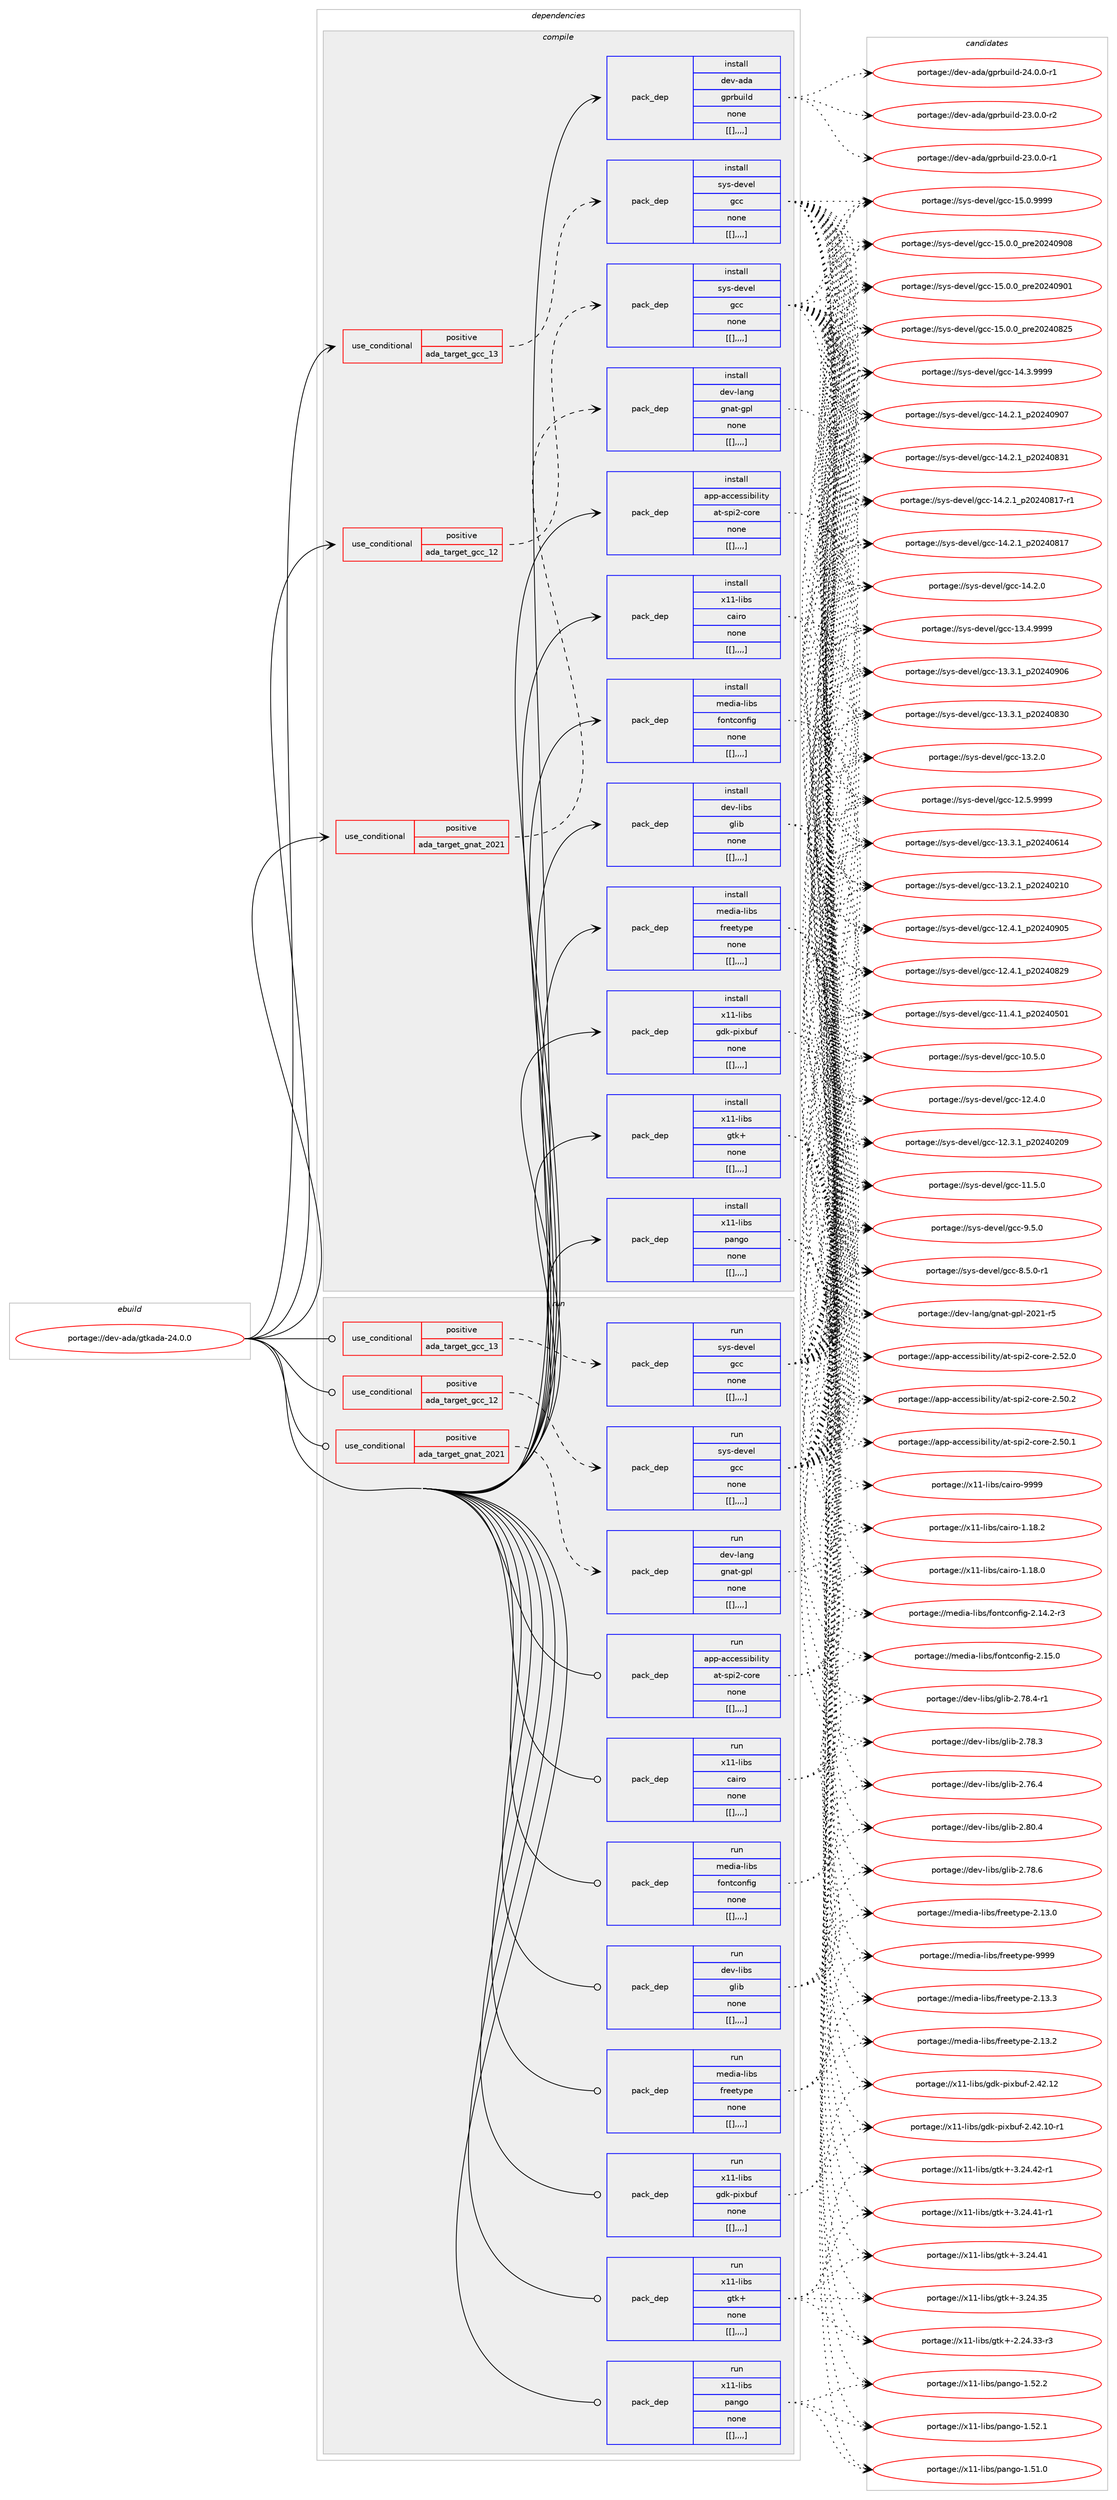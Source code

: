 digraph prolog {

# *************
# Graph options
# *************

newrank=true;
concentrate=true;
compound=true;
graph [rankdir=LR,fontname=Helvetica,fontsize=10,ranksep=1.5];#, ranksep=2.5, nodesep=0.2];
edge  [arrowhead=vee];
node  [fontname=Helvetica,fontsize=10];

# **********
# The ebuild
# **********

subgraph cluster_leftcol {
color=gray;
label=<<i>ebuild</i>>;
id [label="portage://dev-ada/gtkada-24.0.0", color=red, width=4, href="../dev-ada/gtkada-24.0.0.svg"];
}

# ****************
# The dependencies
# ****************

subgraph cluster_midcol {
color=gray;
label=<<i>dependencies</i>>;
subgraph cluster_compile {
fillcolor="#eeeeee";
style=filled;
label=<<i>compile</i>>;
subgraph cond16666 {
dependency63858 [label=<<TABLE BORDER="0" CELLBORDER="1" CELLSPACING="0" CELLPADDING="4"><TR><TD ROWSPAN="3" CELLPADDING="10">use_conditional</TD></TR><TR><TD>positive</TD></TR><TR><TD>ada_target_gcc_12</TD></TR></TABLE>>, shape=none, color=red];
subgraph pack46271 {
dependency63859 [label=<<TABLE BORDER="0" CELLBORDER="1" CELLSPACING="0" CELLPADDING="4" WIDTH="220"><TR><TD ROWSPAN="6" CELLPADDING="30">pack_dep</TD></TR><TR><TD WIDTH="110">install</TD></TR><TR><TD>sys-devel</TD></TR><TR><TD>gcc</TD></TR><TR><TD>none</TD></TR><TR><TD>[[],,,,]</TD></TR></TABLE>>, shape=none, color=blue];
}
dependency63858:e -> dependency63859:w [weight=20,style="dashed",arrowhead="vee"];
}
id:e -> dependency63858:w [weight=20,style="solid",arrowhead="vee"];
subgraph cond16667 {
dependency63860 [label=<<TABLE BORDER="0" CELLBORDER="1" CELLSPACING="0" CELLPADDING="4"><TR><TD ROWSPAN="3" CELLPADDING="10">use_conditional</TD></TR><TR><TD>positive</TD></TR><TR><TD>ada_target_gcc_13</TD></TR></TABLE>>, shape=none, color=red];
subgraph pack46272 {
dependency63861 [label=<<TABLE BORDER="0" CELLBORDER="1" CELLSPACING="0" CELLPADDING="4" WIDTH="220"><TR><TD ROWSPAN="6" CELLPADDING="30">pack_dep</TD></TR><TR><TD WIDTH="110">install</TD></TR><TR><TD>sys-devel</TD></TR><TR><TD>gcc</TD></TR><TR><TD>none</TD></TR><TR><TD>[[],,,,]</TD></TR></TABLE>>, shape=none, color=blue];
}
dependency63860:e -> dependency63861:w [weight=20,style="dashed",arrowhead="vee"];
}
id:e -> dependency63860:w [weight=20,style="solid",arrowhead="vee"];
subgraph cond16668 {
dependency63862 [label=<<TABLE BORDER="0" CELLBORDER="1" CELLSPACING="0" CELLPADDING="4"><TR><TD ROWSPAN="3" CELLPADDING="10">use_conditional</TD></TR><TR><TD>positive</TD></TR><TR><TD>ada_target_gnat_2021</TD></TR></TABLE>>, shape=none, color=red];
subgraph pack46273 {
dependency63863 [label=<<TABLE BORDER="0" CELLBORDER="1" CELLSPACING="0" CELLPADDING="4" WIDTH="220"><TR><TD ROWSPAN="6" CELLPADDING="30">pack_dep</TD></TR><TR><TD WIDTH="110">install</TD></TR><TR><TD>dev-lang</TD></TR><TR><TD>gnat-gpl</TD></TR><TR><TD>none</TD></TR><TR><TD>[[],,,,]</TD></TR></TABLE>>, shape=none, color=blue];
}
dependency63862:e -> dependency63863:w [weight=20,style="dashed",arrowhead="vee"];
}
id:e -> dependency63862:w [weight=20,style="solid",arrowhead="vee"];
subgraph pack46274 {
dependency63864 [label=<<TABLE BORDER="0" CELLBORDER="1" CELLSPACING="0" CELLPADDING="4" WIDTH="220"><TR><TD ROWSPAN="6" CELLPADDING="30">pack_dep</TD></TR><TR><TD WIDTH="110">install</TD></TR><TR><TD>app-accessibility</TD></TR><TR><TD>at-spi2-core</TD></TR><TR><TD>none</TD></TR><TR><TD>[[],,,,]</TD></TR></TABLE>>, shape=none, color=blue];
}
id:e -> dependency63864:w [weight=20,style="solid",arrowhead="vee"];
subgraph pack46275 {
dependency63865 [label=<<TABLE BORDER="0" CELLBORDER="1" CELLSPACING="0" CELLPADDING="4" WIDTH="220"><TR><TD ROWSPAN="6" CELLPADDING="30">pack_dep</TD></TR><TR><TD WIDTH="110">install</TD></TR><TR><TD>dev-ada</TD></TR><TR><TD>gprbuild</TD></TR><TR><TD>none</TD></TR><TR><TD>[[],,,,]</TD></TR></TABLE>>, shape=none, color=blue];
}
id:e -> dependency63865:w [weight=20,style="solid",arrowhead="vee"];
subgraph pack46276 {
dependency63866 [label=<<TABLE BORDER="0" CELLBORDER="1" CELLSPACING="0" CELLPADDING="4" WIDTH="220"><TR><TD ROWSPAN="6" CELLPADDING="30">pack_dep</TD></TR><TR><TD WIDTH="110">install</TD></TR><TR><TD>dev-libs</TD></TR><TR><TD>glib</TD></TR><TR><TD>none</TD></TR><TR><TD>[[],,,,]</TD></TR></TABLE>>, shape=none, color=blue];
}
id:e -> dependency63866:w [weight=20,style="solid",arrowhead="vee"];
subgraph pack46277 {
dependency63867 [label=<<TABLE BORDER="0" CELLBORDER="1" CELLSPACING="0" CELLPADDING="4" WIDTH="220"><TR><TD ROWSPAN="6" CELLPADDING="30">pack_dep</TD></TR><TR><TD WIDTH="110">install</TD></TR><TR><TD>media-libs</TD></TR><TR><TD>fontconfig</TD></TR><TR><TD>none</TD></TR><TR><TD>[[],,,,]</TD></TR></TABLE>>, shape=none, color=blue];
}
id:e -> dependency63867:w [weight=20,style="solid",arrowhead="vee"];
subgraph pack46278 {
dependency63868 [label=<<TABLE BORDER="0" CELLBORDER="1" CELLSPACING="0" CELLPADDING="4" WIDTH="220"><TR><TD ROWSPAN="6" CELLPADDING="30">pack_dep</TD></TR><TR><TD WIDTH="110">install</TD></TR><TR><TD>media-libs</TD></TR><TR><TD>freetype</TD></TR><TR><TD>none</TD></TR><TR><TD>[[],,,,]</TD></TR></TABLE>>, shape=none, color=blue];
}
id:e -> dependency63868:w [weight=20,style="solid",arrowhead="vee"];
subgraph pack46279 {
dependency63869 [label=<<TABLE BORDER="0" CELLBORDER="1" CELLSPACING="0" CELLPADDING="4" WIDTH="220"><TR><TD ROWSPAN="6" CELLPADDING="30">pack_dep</TD></TR><TR><TD WIDTH="110">install</TD></TR><TR><TD>x11-libs</TD></TR><TR><TD>cairo</TD></TR><TR><TD>none</TD></TR><TR><TD>[[],,,,]</TD></TR></TABLE>>, shape=none, color=blue];
}
id:e -> dependency63869:w [weight=20,style="solid",arrowhead="vee"];
subgraph pack46280 {
dependency63870 [label=<<TABLE BORDER="0" CELLBORDER="1" CELLSPACING="0" CELLPADDING="4" WIDTH="220"><TR><TD ROWSPAN="6" CELLPADDING="30">pack_dep</TD></TR><TR><TD WIDTH="110">install</TD></TR><TR><TD>x11-libs</TD></TR><TR><TD>gdk-pixbuf</TD></TR><TR><TD>none</TD></TR><TR><TD>[[],,,,]</TD></TR></TABLE>>, shape=none, color=blue];
}
id:e -> dependency63870:w [weight=20,style="solid",arrowhead="vee"];
subgraph pack46281 {
dependency63871 [label=<<TABLE BORDER="0" CELLBORDER="1" CELLSPACING="0" CELLPADDING="4" WIDTH="220"><TR><TD ROWSPAN="6" CELLPADDING="30">pack_dep</TD></TR><TR><TD WIDTH="110">install</TD></TR><TR><TD>x11-libs</TD></TR><TR><TD>gtk+</TD></TR><TR><TD>none</TD></TR><TR><TD>[[],,,,]</TD></TR></TABLE>>, shape=none, color=blue];
}
id:e -> dependency63871:w [weight=20,style="solid",arrowhead="vee"];
subgraph pack46282 {
dependency63872 [label=<<TABLE BORDER="0" CELLBORDER="1" CELLSPACING="0" CELLPADDING="4" WIDTH="220"><TR><TD ROWSPAN="6" CELLPADDING="30">pack_dep</TD></TR><TR><TD WIDTH="110">install</TD></TR><TR><TD>x11-libs</TD></TR><TR><TD>pango</TD></TR><TR><TD>none</TD></TR><TR><TD>[[],,,,]</TD></TR></TABLE>>, shape=none, color=blue];
}
id:e -> dependency63872:w [weight=20,style="solid",arrowhead="vee"];
}
subgraph cluster_compileandrun {
fillcolor="#eeeeee";
style=filled;
label=<<i>compile and run</i>>;
}
subgraph cluster_run {
fillcolor="#eeeeee";
style=filled;
label=<<i>run</i>>;
subgraph cond16669 {
dependency63873 [label=<<TABLE BORDER="0" CELLBORDER="1" CELLSPACING="0" CELLPADDING="4"><TR><TD ROWSPAN="3" CELLPADDING="10">use_conditional</TD></TR><TR><TD>positive</TD></TR><TR><TD>ada_target_gcc_12</TD></TR></TABLE>>, shape=none, color=red];
subgraph pack46283 {
dependency63874 [label=<<TABLE BORDER="0" CELLBORDER="1" CELLSPACING="0" CELLPADDING="4" WIDTH="220"><TR><TD ROWSPAN="6" CELLPADDING="30">pack_dep</TD></TR><TR><TD WIDTH="110">run</TD></TR><TR><TD>sys-devel</TD></TR><TR><TD>gcc</TD></TR><TR><TD>none</TD></TR><TR><TD>[[],,,,]</TD></TR></TABLE>>, shape=none, color=blue];
}
dependency63873:e -> dependency63874:w [weight=20,style="dashed",arrowhead="vee"];
}
id:e -> dependency63873:w [weight=20,style="solid",arrowhead="odot"];
subgraph cond16670 {
dependency63875 [label=<<TABLE BORDER="0" CELLBORDER="1" CELLSPACING="0" CELLPADDING="4"><TR><TD ROWSPAN="3" CELLPADDING="10">use_conditional</TD></TR><TR><TD>positive</TD></TR><TR><TD>ada_target_gcc_13</TD></TR></TABLE>>, shape=none, color=red];
subgraph pack46284 {
dependency63876 [label=<<TABLE BORDER="0" CELLBORDER="1" CELLSPACING="0" CELLPADDING="4" WIDTH="220"><TR><TD ROWSPAN="6" CELLPADDING="30">pack_dep</TD></TR><TR><TD WIDTH="110">run</TD></TR><TR><TD>sys-devel</TD></TR><TR><TD>gcc</TD></TR><TR><TD>none</TD></TR><TR><TD>[[],,,,]</TD></TR></TABLE>>, shape=none, color=blue];
}
dependency63875:e -> dependency63876:w [weight=20,style="dashed",arrowhead="vee"];
}
id:e -> dependency63875:w [weight=20,style="solid",arrowhead="odot"];
subgraph cond16671 {
dependency63877 [label=<<TABLE BORDER="0" CELLBORDER="1" CELLSPACING="0" CELLPADDING="4"><TR><TD ROWSPAN="3" CELLPADDING="10">use_conditional</TD></TR><TR><TD>positive</TD></TR><TR><TD>ada_target_gnat_2021</TD></TR></TABLE>>, shape=none, color=red];
subgraph pack46285 {
dependency63878 [label=<<TABLE BORDER="0" CELLBORDER="1" CELLSPACING="0" CELLPADDING="4" WIDTH="220"><TR><TD ROWSPAN="6" CELLPADDING="30">pack_dep</TD></TR><TR><TD WIDTH="110">run</TD></TR><TR><TD>dev-lang</TD></TR><TR><TD>gnat-gpl</TD></TR><TR><TD>none</TD></TR><TR><TD>[[],,,,]</TD></TR></TABLE>>, shape=none, color=blue];
}
dependency63877:e -> dependency63878:w [weight=20,style="dashed",arrowhead="vee"];
}
id:e -> dependency63877:w [weight=20,style="solid",arrowhead="odot"];
subgraph pack46286 {
dependency63879 [label=<<TABLE BORDER="0" CELLBORDER="1" CELLSPACING="0" CELLPADDING="4" WIDTH="220"><TR><TD ROWSPAN="6" CELLPADDING="30">pack_dep</TD></TR><TR><TD WIDTH="110">run</TD></TR><TR><TD>app-accessibility</TD></TR><TR><TD>at-spi2-core</TD></TR><TR><TD>none</TD></TR><TR><TD>[[],,,,]</TD></TR></TABLE>>, shape=none, color=blue];
}
id:e -> dependency63879:w [weight=20,style="solid",arrowhead="odot"];
subgraph pack46287 {
dependency63880 [label=<<TABLE BORDER="0" CELLBORDER="1" CELLSPACING="0" CELLPADDING="4" WIDTH="220"><TR><TD ROWSPAN="6" CELLPADDING="30">pack_dep</TD></TR><TR><TD WIDTH="110">run</TD></TR><TR><TD>dev-libs</TD></TR><TR><TD>glib</TD></TR><TR><TD>none</TD></TR><TR><TD>[[],,,,]</TD></TR></TABLE>>, shape=none, color=blue];
}
id:e -> dependency63880:w [weight=20,style="solid",arrowhead="odot"];
subgraph pack46288 {
dependency63881 [label=<<TABLE BORDER="0" CELLBORDER="1" CELLSPACING="0" CELLPADDING="4" WIDTH="220"><TR><TD ROWSPAN="6" CELLPADDING="30">pack_dep</TD></TR><TR><TD WIDTH="110">run</TD></TR><TR><TD>media-libs</TD></TR><TR><TD>fontconfig</TD></TR><TR><TD>none</TD></TR><TR><TD>[[],,,,]</TD></TR></TABLE>>, shape=none, color=blue];
}
id:e -> dependency63881:w [weight=20,style="solid",arrowhead="odot"];
subgraph pack46289 {
dependency63882 [label=<<TABLE BORDER="0" CELLBORDER="1" CELLSPACING="0" CELLPADDING="4" WIDTH="220"><TR><TD ROWSPAN="6" CELLPADDING="30">pack_dep</TD></TR><TR><TD WIDTH="110">run</TD></TR><TR><TD>media-libs</TD></TR><TR><TD>freetype</TD></TR><TR><TD>none</TD></TR><TR><TD>[[],,,,]</TD></TR></TABLE>>, shape=none, color=blue];
}
id:e -> dependency63882:w [weight=20,style="solid",arrowhead="odot"];
subgraph pack46290 {
dependency63883 [label=<<TABLE BORDER="0" CELLBORDER="1" CELLSPACING="0" CELLPADDING="4" WIDTH="220"><TR><TD ROWSPAN="6" CELLPADDING="30">pack_dep</TD></TR><TR><TD WIDTH="110">run</TD></TR><TR><TD>x11-libs</TD></TR><TR><TD>cairo</TD></TR><TR><TD>none</TD></TR><TR><TD>[[],,,,]</TD></TR></TABLE>>, shape=none, color=blue];
}
id:e -> dependency63883:w [weight=20,style="solid",arrowhead="odot"];
subgraph pack46291 {
dependency63884 [label=<<TABLE BORDER="0" CELLBORDER="1" CELLSPACING="0" CELLPADDING="4" WIDTH="220"><TR><TD ROWSPAN="6" CELLPADDING="30">pack_dep</TD></TR><TR><TD WIDTH="110">run</TD></TR><TR><TD>x11-libs</TD></TR><TR><TD>gdk-pixbuf</TD></TR><TR><TD>none</TD></TR><TR><TD>[[],,,,]</TD></TR></TABLE>>, shape=none, color=blue];
}
id:e -> dependency63884:w [weight=20,style="solid",arrowhead="odot"];
subgraph pack46292 {
dependency63885 [label=<<TABLE BORDER="0" CELLBORDER="1" CELLSPACING="0" CELLPADDING="4" WIDTH="220"><TR><TD ROWSPAN="6" CELLPADDING="30">pack_dep</TD></TR><TR><TD WIDTH="110">run</TD></TR><TR><TD>x11-libs</TD></TR><TR><TD>gtk+</TD></TR><TR><TD>none</TD></TR><TR><TD>[[],,,,]</TD></TR></TABLE>>, shape=none, color=blue];
}
id:e -> dependency63885:w [weight=20,style="solid",arrowhead="odot"];
subgraph pack46293 {
dependency63886 [label=<<TABLE BORDER="0" CELLBORDER="1" CELLSPACING="0" CELLPADDING="4" WIDTH="220"><TR><TD ROWSPAN="6" CELLPADDING="30">pack_dep</TD></TR><TR><TD WIDTH="110">run</TD></TR><TR><TD>x11-libs</TD></TR><TR><TD>pango</TD></TR><TR><TD>none</TD></TR><TR><TD>[[],,,,]</TD></TR></TABLE>>, shape=none, color=blue];
}
id:e -> dependency63886:w [weight=20,style="solid",arrowhead="odot"];
}
}

# **************
# The candidates
# **************

subgraph cluster_choices {
rank=same;
color=gray;
label=<<i>candidates</i>>;

subgraph choice46271 {
color=black;
nodesep=1;
choice1151211154510010111810110847103999945495346484657575757 [label="portage://sys-devel/gcc-15.0.9999", color=red, width=4,href="../sys-devel/gcc-15.0.9999.svg"];
choice1151211154510010111810110847103999945495346484648951121141015048505248574856 [label="portage://sys-devel/gcc-15.0.0_pre20240908", color=red, width=4,href="../sys-devel/gcc-15.0.0_pre20240908.svg"];
choice1151211154510010111810110847103999945495346484648951121141015048505248574849 [label="portage://sys-devel/gcc-15.0.0_pre20240901", color=red, width=4,href="../sys-devel/gcc-15.0.0_pre20240901.svg"];
choice1151211154510010111810110847103999945495346484648951121141015048505248565053 [label="portage://sys-devel/gcc-15.0.0_pre20240825", color=red, width=4,href="../sys-devel/gcc-15.0.0_pre20240825.svg"];
choice1151211154510010111810110847103999945495246514657575757 [label="portage://sys-devel/gcc-14.3.9999", color=red, width=4,href="../sys-devel/gcc-14.3.9999.svg"];
choice1151211154510010111810110847103999945495246504649951125048505248574855 [label="portage://sys-devel/gcc-14.2.1_p20240907", color=red, width=4,href="../sys-devel/gcc-14.2.1_p20240907.svg"];
choice1151211154510010111810110847103999945495246504649951125048505248565149 [label="portage://sys-devel/gcc-14.2.1_p20240831", color=red, width=4,href="../sys-devel/gcc-14.2.1_p20240831.svg"];
choice11512111545100101118101108471039999454952465046499511250485052485649554511449 [label="portage://sys-devel/gcc-14.2.1_p20240817-r1", color=red, width=4,href="../sys-devel/gcc-14.2.1_p20240817-r1.svg"];
choice1151211154510010111810110847103999945495246504649951125048505248564955 [label="portage://sys-devel/gcc-14.2.1_p20240817", color=red, width=4,href="../sys-devel/gcc-14.2.1_p20240817.svg"];
choice1151211154510010111810110847103999945495246504648 [label="portage://sys-devel/gcc-14.2.0", color=red, width=4,href="../sys-devel/gcc-14.2.0.svg"];
choice1151211154510010111810110847103999945495146524657575757 [label="portage://sys-devel/gcc-13.4.9999", color=red, width=4,href="../sys-devel/gcc-13.4.9999.svg"];
choice1151211154510010111810110847103999945495146514649951125048505248574854 [label="portage://sys-devel/gcc-13.3.1_p20240906", color=red, width=4,href="../sys-devel/gcc-13.3.1_p20240906.svg"];
choice1151211154510010111810110847103999945495146514649951125048505248565148 [label="portage://sys-devel/gcc-13.3.1_p20240830", color=red, width=4,href="../sys-devel/gcc-13.3.1_p20240830.svg"];
choice1151211154510010111810110847103999945495146514649951125048505248544952 [label="portage://sys-devel/gcc-13.3.1_p20240614", color=red, width=4,href="../sys-devel/gcc-13.3.1_p20240614.svg"];
choice1151211154510010111810110847103999945495146504649951125048505248504948 [label="portage://sys-devel/gcc-13.2.1_p20240210", color=red, width=4,href="../sys-devel/gcc-13.2.1_p20240210.svg"];
choice1151211154510010111810110847103999945495146504648 [label="portage://sys-devel/gcc-13.2.0", color=red, width=4,href="../sys-devel/gcc-13.2.0.svg"];
choice1151211154510010111810110847103999945495046534657575757 [label="portage://sys-devel/gcc-12.5.9999", color=red, width=4,href="../sys-devel/gcc-12.5.9999.svg"];
choice1151211154510010111810110847103999945495046524649951125048505248574853 [label="portage://sys-devel/gcc-12.4.1_p20240905", color=red, width=4,href="../sys-devel/gcc-12.4.1_p20240905.svg"];
choice1151211154510010111810110847103999945495046524649951125048505248565057 [label="portage://sys-devel/gcc-12.4.1_p20240829", color=red, width=4,href="../sys-devel/gcc-12.4.1_p20240829.svg"];
choice1151211154510010111810110847103999945495046524648 [label="portage://sys-devel/gcc-12.4.0", color=red, width=4,href="../sys-devel/gcc-12.4.0.svg"];
choice1151211154510010111810110847103999945495046514649951125048505248504857 [label="portage://sys-devel/gcc-12.3.1_p20240209", color=red, width=4,href="../sys-devel/gcc-12.3.1_p20240209.svg"];
choice1151211154510010111810110847103999945494946534648 [label="portage://sys-devel/gcc-11.5.0", color=red, width=4,href="../sys-devel/gcc-11.5.0.svg"];
choice1151211154510010111810110847103999945494946524649951125048505248534849 [label="portage://sys-devel/gcc-11.4.1_p20240501", color=red, width=4,href="../sys-devel/gcc-11.4.1_p20240501.svg"];
choice1151211154510010111810110847103999945494846534648 [label="portage://sys-devel/gcc-10.5.0", color=red, width=4,href="../sys-devel/gcc-10.5.0.svg"];
choice11512111545100101118101108471039999455746534648 [label="portage://sys-devel/gcc-9.5.0", color=red, width=4,href="../sys-devel/gcc-9.5.0.svg"];
choice115121115451001011181011084710399994556465346484511449 [label="portage://sys-devel/gcc-8.5.0-r1", color=red, width=4,href="../sys-devel/gcc-8.5.0-r1.svg"];
dependency63859:e -> choice1151211154510010111810110847103999945495346484657575757:w [style=dotted,weight="100"];
dependency63859:e -> choice1151211154510010111810110847103999945495346484648951121141015048505248574856:w [style=dotted,weight="100"];
dependency63859:e -> choice1151211154510010111810110847103999945495346484648951121141015048505248574849:w [style=dotted,weight="100"];
dependency63859:e -> choice1151211154510010111810110847103999945495346484648951121141015048505248565053:w [style=dotted,weight="100"];
dependency63859:e -> choice1151211154510010111810110847103999945495246514657575757:w [style=dotted,weight="100"];
dependency63859:e -> choice1151211154510010111810110847103999945495246504649951125048505248574855:w [style=dotted,weight="100"];
dependency63859:e -> choice1151211154510010111810110847103999945495246504649951125048505248565149:w [style=dotted,weight="100"];
dependency63859:e -> choice11512111545100101118101108471039999454952465046499511250485052485649554511449:w [style=dotted,weight="100"];
dependency63859:e -> choice1151211154510010111810110847103999945495246504649951125048505248564955:w [style=dotted,weight="100"];
dependency63859:e -> choice1151211154510010111810110847103999945495246504648:w [style=dotted,weight="100"];
dependency63859:e -> choice1151211154510010111810110847103999945495146524657575757:w [style=dotted,weight="100"];
dependency63859:e -> choice1151211154510010111810110847103999945495146514649951125048505248574854:w [style=dotted,weight="100"];
dependency63859:e -> choice1151211154510010111810110847103999945495146514649951125048505248565148:w [style=dotted,weight="100"];
dependency63859:e -> choice1151211154510010111810110847103999945495146514649951125048505248544952:w [style=dotted,weight="100"];
dependency63859:e -> choice1151211154510010111810110847103999945495146504649951125048505248504948:w [style=dotted,weight="100"];
dependency63859:e -> choice1151211154510010111810110847103999945495146504648:w [style=dotted,weight="100"];
dependency63859:e -> choice1151211154510010111810110847103999945495046534657575757:w [style=dotted,weight="100"];
dependency63859:e -> choice1151211154510010111810110847103999945495046524649951125048505248574853:w [style=dotted,weight="100"];
dependency63859:e -> choice1151211154510010111810110847103999945495046524649951125048505248565057:w [style=dotted,weight="100"];
dependency63859:e -> choice1151211154510010111810110847103999945495046524648:w [style=dotted,weight="100"];
dependency63859:e -> choice1151211154510010111810110847103999945495046514649951125048505248504857:w [style=dotted,weight="100"];
dependency63859:e -> choice1151211154510010111810110847103999945494946534648:w [style=dotted,weight="100"];
dependency63859:e -> choice1151211154510010111810110847103999945494946524649951125048505248534849:w [style=dotted,weight="100"];
dependency63859:e -> choice1151211154510010111810110847103999945494846534648:w [style=dotted,weight="100"];
dependency63859:e -> choice11512111545100101118101108471039999455746534648:w [style=dotted,weight="100"];
dependency63859:e -> choice115121115451001011181011084710399994556465346484511449:w [style=dotted,weight="100"];
}
subgraph choice46272 {
color=black;
nodesep=1;
choice1151211154510010111810110847103999945495346484657575757 [label="portage://sys-devel/gcc-15.0.9999", color=red, width=4,href="../sys-devel/gcc-15.0.9999.svg"];
choice1151211154510010111810110847103999945495346484648951121141015048505248574856 [label="portage://sys-devel/gcc-15.0.0_pre20240908", color=red, width=4,href="../sys-devel/gcc-15.0.0_pre20240908.svg"];
choice1151211154510010111810110847103999945495346484648951121141015048505248574849 [label="portage://sys-devel/gcc-15.0.0_pre20240901", color=red, width=4,href="../sys-devel/gcc-15.0.0_pre20240901.svg"];
choice1151211154510010111810110847103999945495346484648951121141015048505248565053 [label="portage://sys-devel/gcc-15.0.0_pre20240825", color=red, width=4,href="../sys-devel/gcc-15.0.0_pre20240825.svg"];
choice1151211154510010111810110847103999945495246514657575757 [label="portage://sys-devel/gcc-14.3.9999", color=red, width=4,href="../sys-devel/gcc-14.3.9999.svg"];
choice1151211154510010111810110847103999945495246504649951125048505248574855 [label="portage://sys-devel/gcc-14.2.1_p20240907", color=red, width=4,href="../sys-devel/gcc-14.2.1_p20240907.svg"];
choice1151211154510010111810110847103999945495246504649951125048505248565149 [label="portage://sys-devel/gcc-14.2.1_p20240831", color=red, width=4,href="../sys-devel/gcc-14.2.1_p20240831.svg"];
choice11512111545100101118101108471039999454952465046499511250485052485649554511449 [label="portage://sys-devel/gcc-14.2.1_p20240817-r1", color=red, width=4,href="../sys-devel/gcc-14.2.1_p20240817-r1.svg"];
choice1151211154510010111810110847103999945495246504649951125048505248564955 [label="portage://sys-devel/gcc-14.2.1_p20240817", color=red, width=4,href="../sys-devel/gcc-14.2.1_p20240817.svg"];
choice1151211154510010111810110847103999945495246504648 [label="portage://sys-devel/gcc-14.2.0", color=red, width=4,href="../sys-devel/gcc-14.2.0.svg"];
choice1151211154510010111810110847103999945495146524657575757 [label="portage://sys-devel/gcc-13.4.9999", color=red, width=4,href="../sys-devel/gcc-13.4.9999.svg"];
choice1151211154510010111810110847103999945495146514649951125048505248574854 [label="portage://sys-devel/gcc-13.3.1_p20240906", color=red, width=4,href="../sys-devel/gcc-13.3.1_p20240906.svg"];
choice1151211154510010111810110847103999945495146514649951125048505248565148 [label="portage://sys-devel/gcc-13.3.1_p20240830", color=red, width=4,href="../sys-devel/gcc-13.3.1_p20240830.svg"];
choice1151211154510010111810110847103999945495146514649951125048505248544952 [label="portage://sys-devel/gcc-13.3.1_p20240614", color=red, width=4,href="../sys-devel/gcc-13.3.1_p20240614.svg"];
choice1151211154510010111810110847103999945495146504649951125048505248504948 [label="portage://sys-devel/gcc-13.2.1_p20240210", color=red, width=4,href="../sys-devel/gcc-13.2.1_p20240210.svg"];
choice1151211154510010111810110847103999945495146504648 [label="portage://sys-devel/gcc-13.2.0", color=red, width=4,href="../sys-devel/gcc-13.2.0.svg"];
choice1151211154510010111810110847103999945495046534657575757 [label="portage://sys-devel/gcc-12.5.9999", color=red, width=4,href="../sys-devel/gcc-12.5.9999.svg"];
choice1151211154510010111810110847103999945495046524649951125048505248574853 [label="portage://sys-devel/gcc-12.4.1_p20240905", color=red, width=4,href="../sys-devel/gcc-12.4.1_p20240905.svg"];
choice1151211154510010111810110847103999945495046524649951125048505248565057 [label="portage://sys-devel/gcc-12.4.1_p20240829", color=red, width=4,href="../sys-devel/gcc-12.4.1_p20240829.svg"];
choice1151211154510010111810110847103999945495046524648 [label="portage://sys-devel/gcc-12.4.0", color=red, width=4,href="../sys-devel/gcc-12.4.0.svg"];
choice1151211154510010111810110847103999945495046514649951125048505248504857 [label="portage://sys-devel/gcc-12.3.1_p20240209", color=red, width=4,href="../sys-devel/gcc-12.3.1_p20240209.svg"];
choice1151211154510010111810110847103999945494946534648 [label="portage://sys-devel/gcc-11.5.0", color=red, width=4,href="../sys-devel/gcc-11.5.0.svg"];
choice1151211154510010111810110847103999945494946524649951125048505248534849 [label="portage://sys-devel/gcc-11.4.1_p20240501", color=red, width=4,href="../sys-devel/gcc-11.4.1_p20240501.svg"];
choice1151211154510010111810110847103999945494846534648 [label="portage://sys-devel/gcc-10.5.0", color=red, width=4,href="../sys-devel/gcc-10.5.0.svg"];
choice11512111545100101118101108471039999455746534648 [label="portage://sys-devel/gcc-9.5.0", color=red, width=4,href="../sys-devel/gcc-9.5.0.svg"];
choice115121115451001011181011084710399994556465346484511449 [label="portage://sys-devel/gcc-8.5.0-r1", color=red, width=4,href="../sys-devel/gcc-8.5.0-r1.svg"];
dependency63861:e -> choice1151211154510010111810110847103999945495346484657575757:w [style=dotted,weight="100"];
dependency63861:e -> choice1151211154510010111810110847103999945495346484648951121141015048505248574856:w [style=dotted,weight="100"];
dependency63861:e -> choice1151211154510010111810110847103999945495346484648951121141015048505248574849:w [style=dotted,weight="100"];
dependency63861:e -> choice1151211154510010111810110847103999945495346484648951121141015048505248565053:w [style=dotted,weight="100"];
dependency63861:e -> choice1151211154510010111810110847103999945495246514657575757:w [style=dotted,weight="100"];
dependency63861:e -> choice1151211154510010111810110847103999945495246504649951125048505248574855:w [style=dotted,weight="100"];
dependency63861:e -> choice1151211154510010111810110847103999945495246504649951125048505248565149:w [style=dotted,weight="100"];
dependency63861:e -> choice11512111545100101118101108471039999454952465046499511250485052485649554511449:w [style=dotted,weight="100"];
dependency63861:e -> choice1151211154510010111810110847103999945495246504649951125048505248564955:w [style=dotted,weight="100"];
dependency63861:e -> choice1151211154510010111810110847103999945495246504648:w [style=dotted,weight="100"];
dependency63861:e -> choice1151211154510010111810110847103999945495146524657575757:w [style=dotted,weight="100"];
dependency63861:e -> choice1151211154510010111810110847103999945495146514649951125048505248574854:w [style=dotted,weight="100"];
dependency63861:e -> choice1151211154510010111810110847103999945495146514649951125048505248565148:w [style=dotted,weight="100"];
dependency63861:e -> choice1151211154510010111810110847103999945495146514649951125048505248544952:w [style=dotted,weight="100"];
dependency63861:e -> choice1151211154510010111810110847103999945495146504649951125048505248504948:w [style=dotted,weight="100"];
dependency63861:e -> choice1151211154510010111810110847103999945495146504648:w [style=dotted,weight="100"];
dependency63861:e -> choice1151211154510010111810110847103999945495046534657575757:w [style=dotted,weight="100"];
dependency63861:e -> choice1151211154510010111810110847103999945495046524649951125048505248574853:w [style=dotted,weight="100"];
dependency63861:e -> choice1151211154510010111810110847103999945495046524649951125048505248565057:w [style=dotted,weight="100"];
dependency63861:e -> choice1151211154510010111810110847103999945495046524648:w [style=dotted,weight="100"];
dependency63861:e -> choice1151211154510010111810110847103999945495046514649951125048505248504857:w [style=dotted,weight="100"];
dependency63861:e -> choice1151211154510010111810110847103999945494946534648:w [style=dotted,weight="100"];
dependency63861:e -> choice1151211154510010111810110847103999945494946524649951125048505248534849:w [style=dotted,weight="100"];
dependency63861:e -> choice1151211154510010111810110847103999945494846534648:w [style=dotted,weight="100"];
dependency63861:e -> choice11512111545100101118101108471039999455746534648:w [style=dotted,weight="100"];
dependency63861:e -> choice115121115451001011181011084710399994556465346484511449:w [style=dotted,weight="100"];
}
subgraph choice46273 {
color=black;
nodesep=1;
choice100101118451089711010347103110971164510311210845504850494511453 [label="portage://dev-lang/gnat-gpl-2021-r5", color=red, width=4,href="../dev-lang/gnat-gpl-2021-r5.svg"];
dependency63863:e -> choice100101118451089711010347103110971164510311210845504850494511453:w [style=dotted,weight="100"];
}
subgraph choice46274 {
color=black;
nodesep=1;
choice97112112459799991011151151059810510810511612147971164511511210550459911111410145504653504648 [label="portage://app-accessibility/at-spi2-core-2.52.0", color=red, width=4,href="../app-accessibility/at-spi2-core-2.52.0.svg"];
choice97112112459799991011151151059810510810511612147971164511511210550459911111410145504653484650 [label="portage://app-accessibility/at-spi2-core-2.50.2", color=red, width=4,href="../app-accessibility/at-spi2-core-2.50.2.svg"];
choice97112112459799991011151151059810510810511612147971164511511210550459911111410145504653484649 [label="portage://app-accessibility/at-spi2-core-2.50.1", color=red, width=4,href="../app-accessibility/at-spi2-core-2.50.1.svg"];
dependency63864:e -> choice97112112459799991011151151059810510810511612147971164511511210550459911111410145504653504648:w [style=dotted,weight="100"];
dependency63864:e -> choice97112112459799991011151151059810510810511612147971164511511210550459911111410145504653484650:w [style=dotted,weight="100"];
dependency63864:e -> choice97112112459799991011151151059810510810511612147971164511511210550459911111410145504653484649:w [style=dotted,weight="100"];
}
subgraph choice46275 {
color=black;
nodesep=1;
choice1001011184597100974710311211498117105108100455052464846484511449 [label="portage://dev-ada/gprbuild-24.0.0-r1", color=red, width=4,href="../dev-ada/gprbuild-24.0.0-r1.svg"];
choice1001011184597100974710311211498117105108100455051464846484511450 [label="portage://dev-ada/gprbuild-23.0.0-r2", color=red, width=4,href="../dev-ada/gprbuild-23.0.0-r2.svg"];
choice1001011184597100974710311211498117105108100455051464846484511449 [label="portage://dev-ada/gprbuild-23.0.0-r1", color=red, width=4,href="../dev-ada/gprbuild-23.0.0-r1.svg"];
dependency63865:e -> choice1001011184597100974710311211498117105108100455052464846484511449:w [style=dotted,weight="100"];
dependency63865:e -> choice1001011184597100974710311211498117105108100455051464846484511450:w [style=dotted,weight="100"];
dependency63865:e -> choice1001011184597100974710311211498117105108100455051464846484511449:w [style=dotted,weight="100"];
}
subgraph choice46276 {
color=black;
nodesep=1;
choice1001011184510810598115471031081059845504656484652 [label="portage://dev-libs/glib-2.80.4", color=red, width=4,href="../dev-libs/glib-2.80.4.svg"];
choice1001011184510810598115471031081059845504655564654 [label="portage://dev-libs/glib-2.78.6", color=red, width=4,href="../dev-libs/glib-2.78.6.svg"];
choice10010111845108105981154710310810598455046555646524511449 [label="portage://dev-libs/glib-2.78.4-r1", color=red, width=4,href="../dev-libs/glib-2.78.4-r1.svg"];
choice1001011184510810598115471031081059845504655564651 [label="portage://dev-libs/glib-2.78.3", color=red, width=4,href="../dev-libs/glib-2.78.3.svg"];
choice1001011184510810598115471031081059845504655544652 [label="portage://dev-libs/glib-2.76.4", color=red, width=4,href="../dev-libs/glib-2.76.4.svg"];
dependency63866:e -> choice1001011184510810598115471031081059845504656484652:w [style=dotted,weight="100"];
dependency63866:e -> choice1001011184510810598115471031081059845504655564654:w [style=dotted,weight="100"];
dependency63866:e -> choice10010111845108105981154710310810598455046555646524511449:w [style=dotted,weight="100"];
dependency63866:e -> choice1001011184510810598115471031081059845504655564651:w [style=dotted,weight="100"];
dependency63866:e -> choice1001011184510810598115471031081059845504655544652:w [style=dotted,weight="100"];
}
subgraph choice46277 {
color=black;
nodesep=1;
choice109101100105974510810598115471021111101169911111010210510345504649534648 [label="portage://media-libs/fontconfig-2.15.0", color=red, width=4,href="../media-libs/fontconfig-2.15.0.svg"];
choice1091011001059745108105981154710211111011699111110102105103455046495246504511451 [label="portage://media-libs/fontconfig-2.14.2-r3", color=red, width=4,href="../media-libs/fontconfig-2.14.2-r3.svg"];
dependency63867:e -> choice109101100105974510810598115471021111101169911111010210510345504649534648:w [style=dotted,weight="100"];
dependency63867:e -> choice1091011001059745108105981154710211111011699111110102105103455046495246504511451:w [style=dotted,weight="100"];
}
subgraph choice46278 {
color=black;
nodesep=1;
choice109101100105974510810598115471021141011011161211121014557575757 [label="portage://media-libs/freetype-9999", color=red, width=4,href="../media-libs/freetype-9999.svg"];
choice1091011001059745108105981154710211410110111612111210145504649514651 [label="portage://media-libs/freetype-2.13.3", color=red, width=4,href="../media-libs/freetype-2.13.3.svg"];
choice1091011001059745108105981154710211410110111612111210145504649514650 [label="portage://media-libs/freetype-2.13.2", color=red, width=4,href="../media-libs/freetype-2.13.2.svg"];
choice1091011001059745108105981154710211410110111612111210145504649514648 [label="portage://media-libs/freetype-2.13.0", color=red, width=4,href="../media-libs/freetype-2.13.0.svg"];
dependency63868:e -> choice109101100105974510810598115471021141011011161211121014557575757:w [style=dotted,weight="100"];
dependency63868:e -> choice1091011001059745108105981154710211410110111612111210145504649514651:w [style=dotted,weight="100"];
dependency63868:e -> choice1091011001059745108105981154710211410110111612111210145504649514650:w [style=dotted,weight="100"];
dependency63868:e -> choice1091011001059745108105981154710211410110111612111210145504649514648:w [style=dotted,weight="100"];
}
subgraph choice46279 {
color=black;
nodesep=1;
choice120494945108105981154799971051141114557575757 [label="portage://x11-libs/cairo-9999", color=red, width=4,href="../x11-libs/cairo-9999.svg"];
choice1204949451081059811547999710511411145494649564650 [label="portage://x11-libs/cairo-1.18.2", color=red, width=4,href="../x11-libs/cairo-1.18.2.svg"];
choice1204949451081059811547999710511411145494649564648 [label="portage://x11-libs/cairo-1.18.0", color=red, width=4,href="../x11-libs/cairo-1.18.0.svg"];
dependency63869:e -> choice120494945108105981154799971051141114557575757:w [style=dotted,weight="100"];
dependency63869:e -> choice1204949451081059811547999710511411145494649564650:w [style=dotted,weight="100"];
dependency63869:e -> choice1204949451081059811547999710511411145494649564648:w [style=dotted,weight="100"];
}
subgraph choice46280 {
color=black;
nodesep=1;
choice120494945108105981154710310010745112105120981171024550465250464950 [label="portage://x11-libs/gdk-pixbuf-2.42.12", color=red, width=4,href="../x11-libs/gdk-pixbuf-2.42.12.svg"];
choice1204949451081059811547103100107451121051209811710245504652504649484511449 [label="portage://x11-libs/gdk-pixbuf-2.42.10-r1", color=red, width=4,href="../x11-libs/gdk-pixbuf-2.42.10-r1.svg"];
dependency63870:e -> choice120494945108105981154710310010745112105120981171024550465250464950:w [style=dotted,weight="100"];
dependency63870:e -> choice1204949451081059811547103100107451121051209811710245504652504649484511449:w [style=dotted,weight="100"];
}
subgraph choice46281 {
color=black;
nodesep=1;
choice12049494510810598115471031161074345514650524652504511449 [label="portage://x11-libs/gtk+-3.24.42-r1", color=red, width=4,href="../x11-libs/gtk+-3.24.42-r1.svg"];
choice12049494510810598115471031161074345514650524652494511449 [label="portage://x11-libs/gtk+-3.24.41-r1", color=red, width=4,href="../x11-libs/gtk+-3.24.41-r1.svg"];
choice1204949451081059811547103116107434551465052465249 [label="portage://x11-libs/gtk+-3.24.41", color=red, width=4,href="../x11-libs/gtk+-3.24.41.svg"];
choice1204949451081059811547103116107434551465052465153 [label="portage://x11-libs/gtk+-3.24.35", color=red, width=4,href="../x11-libs/gtk+-3.24.35.svg"];
choice12049494510810598115471031161074345504650524651514511451 [label="portage://x11-libs/gtk+-2.24.33-r3", color=red, width=4,href="../x11-libs/gtk+-2.24.33-r3.svg"];
dependency63871:e -> choice12049494510810598115471031161074345514650524652504511449:w [style=dotted,weight="100"];
dependency63871:e -> choice12049494510810598115471031161074345514650524652494511449:w [style=dotted,weight="100"];
dependency63871:e -> choice1204949451081059811547103116107434551465052465249:w [style=dotted,weight="100"];
dependency63871:e -> choice1204949451081059811547103116107434551465052465153:w [style=dotted,weight="100"];
dependency63871:e -> choice12049494510810598115471031161074345504650524651514511451:w [style=dotted,weight="100"];
}
subgraph choice46282 {
color=black;
nodesep=1;
choice12049494510810598115471129711010311145494653504650 [label="portage://x11-libs/pango-1.52.2", color=red, width=4,href="../x11-libs/pango-1.52.2.svg"];
choice12049494510810598115471129711010311145494653504649 [label="portage://x11-libs/pango-1.52.1", color=red, width=4,href="../x11-libs/pango-1.52.1.svg"];
choice12049494510810598115471129711010311145494653494648 [label="portage://x11-libs/pango-1.51.0", color=red, width=4,href="../x11-libs/pango-1.51.0.svg"];
dependency63872:e -> choice12049494510810598115471129711010311145494653504650:w [style=dotted,weight="100"];
dependency63872:e -> choice12049494510810598115471129711010311145494653504649:w [style=dotted,weight="100"];
dependency63872:e -> choice12049494510810598115471129711010311145494653494648:w [style=dotted,weight="100"];
}
subgraph choice46283 {
color=black;
nodesep=1;
choice1151211154510010111810110847103999945495346484657575757 [label="portage://sys-devel/gcc-15.0.9999", color=red, width=4,href="../sys-devel/gcc-15.0.9999.svg"];
choice1151211154510010111810110847103999945495346484648951121141015048505248574856 [label="portage://sys-devel/gcc-15.0.0_pre20240908", color=red, width=4,href="../sys-devel/gcc-15.0.0_pre20240908.svg"];
choice1151211154510010111810110847103999945495346484648951121141015048505248574849 [label="portage://sys-devel/gcc-15.0.0_pre20240901", color=red, width=4,href="../sys-devel/gcc-15.0.0_pre20240901.svg"];
choice1151211154510010111810110847103999945495346484648951121141015048505248565053 [label="portage://sys-devel/gcc-15.0.0_pre20240825", color=red, width=4,href="../sys-devel/gcc-15.0.0_pre20240825.svg"];
choice1151211154510010111810110847103999945495246514657575757 [label="portage://sys-devel/gcc-14.3.9999", color=red, width=4,href="../sys-devel/gcc-14.3.9999.svg"];
choice1151211154510010111810110847103999945495246504649951125048505248574855 [label="portage://sys-devel/gcc-14.2.1_p20240907", color=red, width=4,href="../sys-devel/gcc-14.2.1_p20240907.svg"];
choice1151211154510010111810110847103999945495246504649951125048505248565149 [label="portage://sys-devel/gcc-14.2.1_p20240831", color=red, width=4,href="../sys-devel/gcc-14.2.1_p20240831.svg"];
choice11512111545100101118101108471039999454952465046499511250485052485649554511449 [label="portage://sys-devel/gcc-14.2.1_p20240817-r1", color=red, width=4,href="../sys-devel/gcc-14.2.1_p20240817-r1.svg"];
choice1151211154510010111810110847103999945495246504649951125048505248564955 [label="portage://sys-devel/gcc-14.2.1_p20240817", color=red, width=4,href="../sys-devel/gcc-14.2.1_p20240817.svg"];
choice1151211154510010111810110847103999945495246504648 [label="portage://sys-devel/gcc-14.2.0", color=red, width=4,href="../sys-devel/gcc-14.2.0.svg"];
choice1151211154510010111810110847103999945495146524657575757 [label="portage://sys-devel/gcc-13.4.9999", color=red, width=4,href="../sys-devel/gcc-13.4.9999.svg"];
choice1151211154510010111810110847103999945495146514649951125048505248574854 [label="portage://sys-devel/gcc-13.3.1_p20240906", color=red, width=4,href="../sys-devel/gcc-13.3.1_p20240906.svg"];
choice1151211154510010111810110847103999945495146514649951125048505248565148 [label="portage://sys-devel/gcc-13.3.1_p20240830", color=red, width=4,href="../sys-devel/gcc-13.3.1_p20240830.svg"];
choice1151211154510010111810110847103999945495146514649951125048505248544952 [label="portage://sys-devel/gcc-13.3.1_p20240614", color=red, width=4,href="../sys-devel/gcc-13.3.1_p20240614.svg"];
choice1151211154510010111810110847103999945495146504649951125048505248504948 [label="portage://sys-devel/gcc-13.2.1_p20240210", color=red, width=4,href="../sys-devel/gcc-13.2.1_p20240210.svg"];
choice1151211154510010111810110847103999945495146504648 [label="portage://sys-devel/gcc-13.2.0", color=red, width=4,href="../sys-devel/gcc-13.2.0.svg"];
choice1151211154510010111810110847103999945495046534657575757 [label="portage://sys-devel/gcc-12.5.9999", color=red, width=4,href="../sys-devel/gcc-12.5.9999.svg"];
choice1151211154510010111810110847103999945495046524649951125048505248574853 [label="portage://sys-devel/gcc-12.4.1_p20240905", color=red, width=4,href="../sys-devel/gcc-12.4.1_p20240905.svg"];
choice1151211154510010111810110847103999945495046524649951125048505248565057 [label="portage://sys-devel/gcc-12.4.1_p20240829", color=red, width=4,href="../sys-devel/gcc-12.4.1_p20240829.svg"];
choice1151211154510010111810110847103999945495046524648 [label="portage://sys-devel/gcc-12.4.0", color=red, width=4,href="../sys-devel/gcc-12.4.0.svg"];
choice1151211154510010111810110847103999945495046514649951125048505248504857 [label="portage://sys-devel/gcc-12.3.1_p20240209", color=red, width=4,href="../sys-devel/gcc-12.3.1_p20240209.svg"];
choice1151211154510010111810110847103999945494946534648 [label="portage://sys-devel/gcc-11.5.0", color=red, width=4,href="../sys-devel/gcc-11.5.0.svg"];
choice1151211154510010111810110847103999945494946524649951125048505248534849 [label="portage://sys-devel/gcc-11.4.1_p20240501", color=red, width=4,href="../sys-devel/gcc-11.4.1_p20240501.svg"];
choice1151211154510010111810110847103999945494846534648 [label="portage://sys-devel/gcc-10.5.0", color=red, width=4,href="../sys-devel/gcc-10.5.0.svg"];
choice11512111545100101118101108471039999455746534648 [label="portage://sys-devel/gcc-9.5.0", color=red, width=4,href="../sys-devel/gcc-9.5.0.svg"];
choice115121115451001011181011084710399994556465346484511449 [label="portage://sys-devel/gcc-8.5.0-r1", color=red, width=4,href="../sys-devel/gcc-8.5.0-r1.svg"];
dependency63874:e -> choice1151211154510010111810110847103999945495346484657575757:w [style=dotted,weight="100"];
dependency63874:e -> choice1151211154510010111810110847103999945495346484648951121141015048505248574856:w [style=dotted,weight="100"];
dependency63874:e -> choice1151211154510010111810110847103999945495346484648951121141015048505248574849:w [style=dotted,weight="100"];
dependency63874:e -> choice1151211154510010111810110847103999945495346484648951121141015048505248565053:w [style=dotted,weight="100"];
dependency63874:e -> choice1151211154510010111810110847103999945495246514657575757:w [style=dotted,weight="100"];
dependency63874:e -> choice1151211154510010111810110847103999945495246504649951125048505248574855:w [style=dotted,weight="100"];
dependency63874:e -> choice1151211154510010111810110847103999945495246504649951125048505248565149:w [style=dotted,weight="100"];
dependency63874:e -> choice11512111545100101118101108471039999454952465046499511250485052485649554511449:w [style=dotted,weight="100"];
dependency63874:e -> choice1151211154510010111810110847103999945495246504649951125048505248564955:w [style=dotted,weight="100"];
dependency63874:e -> choice1151211154510010111810110847103999945495246504648:w [style=dotted,weight="100"];
dependency63874:e -> choice1151211154510010111810110847103999945495146524657575757:w [style=dotted,weight="100"];
dependency63874:e -> choice1151211154510010111810110847103999945495146514649951125048505248574854:w [style=dotted,weight="100"];
dependency63874:e -> choice1151211154510010111810110847103999945495146514649951125048505248565148:w [style=dotted,weight="100"];
dependency63874:e -> choice1151211154510010111810110847103999945495146514649951125048505248544952:w [style=dotted,weight="100"];
dependency63874:e -> choice1151211154510010111810110847103999945495146504649951125048505248504948:w [style=dotted,weight="100"];
dependency63874:e -> choice1151211154510010111810110847103999945495146504648:w [style=dotted,weight="100"];
dependency63874:e -> choice1151211154510010111810110847103999945495046534657575757:w [style=dotted,weight="100"];
dependency63874:e -> choice1151211154510010111810110847103999945495046524649951125048505248574853:w [style=dotted,weight="100"];
dependency63874:e -> choice1151211154510010111810110847103999945495046524649951125048505248565057:w [style=dotted,weight="100"];
dependency63874:e -> choice1151211154510010111810110847103999945495046524648:w [style=dotted,weight="100"];
dependency63874:e -> choice1151211154510010111810110847103999945495046514649951125048505248504857:w [style=dotted,weight="100"];
dependency63874:e -> choice1151211154510010111810110847103999945494946534648:w [style=dotted,weight="100"];
dependency63874:e -> choice1151211154510010111810110847103999945494946524649951125048505248534849:w [style=dotted,weight="100"];
dependency63874:e -> choice1151211154510010111810110847103999945494846534648:w [style=dotted,weight="100"];
dependency63874:e -> choice11512111545100101118101108471039999455746534648:w [style=dotted,weight="100"];
dependency63874:e -> choice115121115451001011181011084710399994556465346484511449:w [style=dotted,weight="100"];
}
subgraph choice46284 {
color=black;
nodesep=1;
choice1151211154510010111810110847103999945495346484657575757 [label="portage://sys-devel/gcc-15.0.9999", color=red, width=4,href="../sys-devel/gcc-15.0.9999.svg"];
choice1151211154510010111810110847103999945495346484648951121141015048505248574856 [label="portage://sys-devel/gcc-15.0.0_pre20240908", color=red, width=4,href="../sys-devel/gcc-15.0.0_pre20240908.svg"];
choice1151211154510010111810110847103999945495346484648951121141015048505248574849 [label="portage://sys-devel/gcc-15.0.0_pre20240901", color=red, width=4,href="../sys-devel/gcc-15.0.0_pre20240901.svg"];
choice1151211154510010111810110847103999945495346484648951121141015048505248565053 [label="portage://sys-devel/gcc-15.0.0_pre20240825", color=red, width=4,href="../sys-devel/gcc-15.0.0_pre20240825.svg"];
choice1151211154510010111810110847103999945495246514657575757 [label="portage://sys-devel/gcc-14.3.9999", color=red, width=4,href="../sys-devel/gcc-14.3.9999.svg"];
choice1151211154510010111810110847103999945495246504649951125048505248574855 [label="portage://sys-devel/gcc-14.2.1_p20240907", color=red, width=4,href="../sys-devel/gcc-14.2.1_p20240907.svg"];
choice1151211154510010111810110847103999945495246504649951125048505248565149 [label="portage://sys-devel/gcc-14.2.1_p20240831", color=red, width=4,href="../sys-devel/gcc-14.2.1_p20240831.svg"];
choice11512111545100101118101108471039999454952465046499511250485052485649554511449 [label="portage://sys-devel/gcc-14.2.1_p20240817-r1", color=red, width=4,href="../sys-devel/gcc-14.2.1_p20240817-r1.svg"];
choice1151211154510010111810110847103999945495246504649951125048505248564955 [label="portage://sys-devel/gcc-14.2.1_p20240817", color=red, width=4,href="../sys-devel/gcc-14.2.1_p20240817.svg"];
choice1151211154510010111810110847103999945495246504648 [label="portage://sys-devel/gcc-14.2.0", color=red, width=4,href="../sys-devel/gcc-14.2.0.svg"];
choice1151211154510010111810110847103999945495146524657575757 [label="portage://sys-devel/gcc-13.4.9999", color=red, width=4,href="../sys-devel/gcc-13.4.9999.svg"];
choice1151211154510010111810110847103999945495146514649951125048505248574854 [label="portage://sys-devel/gcc-13.3.1_p20240906", color=red, width=4,href="../sys-devel/gcc-13.3.1_p20240906.svg"];
choice1151211154510010111810110847103999945495146514649951125048505248565148 [label="portage://sys-devel/gcc-13.3.1_p20240830", color=red, width=4,href="../sys-devel/gcc-13.3.1_p20240830.svg"];
choice1151211154510010111810110847103999945495146514649951125048505248544952 [label="portage://sys-devel/gcc-13.3.1_p20240614", color=red, width=4,href="../sys-devel/gcc-13.3.1_p20240614.svg"];
choice1151211154510010111810110847103999945495146504649951125048505248504948 [label="portage://sys-devel/gcc-13.2.1_p20240210", color=red, width=4,href="../sys-devel/gcc-13.2.1_p20240210.svg"];
choice1151211154510010111810110847103999945495146504648 [label="portage://sys-devel/gcc-13.2.0", color=red, width=4,href="../sys-devel/gcc-13.2.0.svg"];
choice1151211154510010111810110847103999945495046534657575757 [label="portage://sys-devel/gcc-12.5.9999", color=red, width=4,href="../sys-devel/gcc-12.5.9999.svg"];
choice1151211154510010111810110847103999945495046524649951125048505248574853 [label="portage://sys-devel/gcc-12.4.1_p20240905", color=red, width=4,href="../sys-devel/gcc-12.4.1_p20240905.svg"];
choice1151211154510010111810110847103999945495046524649951125048505248565057 [label="portage://sys-devel/gcc-12.4.1_p20240829", color=red, width=4,href="../sys-devel/gcc-12.4.1_p20240829.svg"];
choice1151211154510010111810110847103999945495046524648 [label="portage://sys-devel/gcc-12.4.0", color=red, width=4,href="../sys-devel/gcc-12.4.0.svg"];
choice1151211154510010111810110847103999945495046514649951125048505248504857 [label="portage://sys-devel/gcc-12.3.1_p20240209", color=red, width=4,href="../sys-devel/gcc-12.3.1_p20240209.svg"];
choice1151211154510010111810110847103999945494946534648 [label="portage://sys-devel/gcc-11.5.0", color=red, width=4,href="../sys-devel/gcc-11.5.0.svg"];
choice1151211154510010111810110847103999945494946524649951125048505248534849 [label="portage://sys-devel/gcc-11.4.1_p20240501", color=red, width=4,href="../sys-devel/gcc-11.4.1_p20240501.svg"];
choice1151211154510010111810110847103999945494846534648 [label="portage://sys-devel/gcc-10.5.0", color=red, width=4,href="../sys-devel/gcc-10.5.0.svg"];
choice11512111545100101118101108471039999455746534648 [label="portage://sys-devel/gcc-9.5.0", color=red, width=4,href="../sys-devel/gcc-9.5.0.svg"];
choice115121115451001011181011084710399994556465346484511449 [label="portage://sys-devel/gcc-8.5.0-r1", color=red, width=4,href="../sys-devel/gcc-8.5.0-r1.svg"];
dependency63876:e -> choice1151211154510010111810110847103999945495346484657575757:w [style=dotted,weight="100"];
dependency63876:e -> choice1151211154510010111810110847103999945495346484648951121141015048505248574856:w [style=dotted,weight="100"];
dependency63876:e -> choice1151211154510010111810110847103999945495346484648951121141015048505248574849:w [style=dotted,weight="100"];
dependency63876:e -> choice1151211154510010111810110847103999945495346484648951121141015048505248565053:w [style=dotted,weight="100"];
dependency63876:e -> choice1151211154510010111810110847103999945495246514657575757:w [style=dotted,weight="100"];
dependency63876:e -> choice1151211154510010111810110847103999945495246504649951125048505248574855:w [style=dotted,weight="100"];
dependency63876:e -> choice1151211154510010111810110847103999945495246504649951125048505248565149:w [style=dotted,weight="100"];
dependency63876:e -> choice11512111545100101118101108471039999454952465046499511250485052485649554511449:w [style=dotted,weight="100"];
dependency63876:e -> choice1151211154510010111810110847103999945495246504649951125048505248564955:w [style=dotted,weight="100"];
dependency63876:e -> choice1151211154510010111810110847103999945495246504648:w [style=dotted,weight="100"];
dependency63876:e -> choice1151211154510010111810110847103999945495146524657575757:w [style=dotted,weight="100"];
dependency63876:e -> choice1151211154510010111810110847103999945495146514649951125048505248574854:w [style=dotted,weight="100"];
dependency63876:e -> choice1151211154510010111810110847103999945495146514649951125048505248565148:w [style=dotted,weight="100"];
dependency63876:e -> choice1151211154510010111810110847103999945495146514649951125048505248544952:w [style=dotted,weight="100"];
dependency63876:e -> choice1151211154510010111810110847103999945495146504649951125048505248504948:w [style=dotted,weight="100"];
dependency63876:e -> choice1151211154510010111810110847103999945495146504648:w [style=dotted,weight="100"];
dependency63876:e -> choice1151211154510010111810110847103999945495046534657575757:w [style=dotted,weight="100"];
dependency63876:e -> choice1151211154510010111810110847103999945495046524649951125048505248574853:w [style=dotted,weight="100"];
dependency63876:e -> choice1151211154510010111810110847103999945495046524649951125048505248565057:w [style=dotted,weight="100"];
dependency63876:e -> choice1151211154510010111810110847103999945495046524648:w [style=dotted,weight="100"];
dependency63876:e -> choice1151211154510010111810110847103999945495046514649951125048505248504857:w [style=dotted,weight="100"];
dependency63876:e -> choice1151211154510010111810110847103999945494946534648:w [style=dotted,weight="100"];
dependency63876:e -> choice1151211154510010111810110847103999945494946524649951125048505248534849:w [style=dotted,weight="100"];
dependency63876:e -> choice1151211154510010111810110847103999945494846534648:w [style=dotted,weight="100"];
dependency63876:e -> choice11512111545100101118101108471039999455746534648:w [style=dotted,weight="100"];
dependency63876:e -> choice115121115451001011181011084710399994556465346484511449:w [style=dotted,weight="100"];
}
subgraph choice46285 {
color=black;
nodesep=1;
choice100101118451089711010347103110971164510311210845504850494511453 [label="portage://dev-lang/gnat-gpl-2021-r5", color=red, width=4,href="../dev-lang/gnat-gpl-2021-r5.svg"];
dependency63878:e -> choice100101118451089711010347103110971164510311210845504850494511453:w [style=dotted,weight="100"];
}
subgraph choice46286 {
color=black;
nodesep=1;
choice97112112459799991011151151059810510810511612147971164511511210550459911111410145504653504648 [label="portage://app-accessibility/at-spi2-core-2.52.0", color=red, width=4,href="../app-accessibility/at-spi2-core-2.52.0.svg"];
choice97112112459799991011151151059810510810511612147971164511511210550459911111410145504653484650 [label="portage://app-accessibility/at-spi2-core-2.50.2", color=red, width=4,href="../app-accessibility/at-spi2-core-2.50.2.svg"];
choice97112112459799991011151151059810510810511612147971164511511210550459911111410145504653484649 [label="portage://app-accessibility/at-spi2-core-2.50.1", color=red, width=4,href="../app-accessibility/at-spi2-core-2.50.1.svg"];
dependency63879:e -> choice97112112459799991011151151059810510810511612147971164511511210550459911111410145504653504648:w [style=dotted,weight="100"];
dependency63879:e -> choice97112112459799991011151151059810510810511612147971164511511210550459911111410145504653484650:w [style=dotted,weight="100"];
dependency63879:e -> choice97112112459799991011151151059810510810511612147971164511511210550459911111410145504653484649:w [style=dotted,weight="100"];
}
subgraph choice46287 {
color=black;
nodesep=1;
choice1001011184510810598115471031081059845504656484652 [label="portage://dev-libs/glib-2.80.4", color=red, width=4,href="../dev-libs/glib-2.80.4.svg"];
choice1001011184510810598115471031081059845504655564654 [label="portage://dev-libs/glib-2.78.6", color=red, width=4,href="../dev-libs/glib-2.78.6.svg"];
choice10010111845108105981154710310810598455046555646524511449 [label="portage://dev-libs/glib-2.78.4-r1", color=red, width=4,href="../dev-libs/glib-2.78.4-r1.svg"];
choice1001011184510810598115471031081059845504655564651 [label="portage://dev-libs/glib-2.78.3", color=red, width=4,href="../dev-libs/glib-2.78.3.svg"];
choice1001011184510810598115471031081059845504655544652 [label="portage://dev-libs/glib-2.76.4", color=red, width=4,href="../dev-libs/glib-2.76.4.svg"];
dependency63880:e -> choice1001011184510810598115471031081059845504656484652:w [style=dotted,weight="100"];
dependency63880:e -> choice1001011184510810598115471031081059845504655564654:w [style=dotted,weight="100"];
dependency63880:e -> choice10010111845108105981154710310810598455046555646524511449:w [style=dotted,weight="100"];
dependency63880:e -> choice1001011184510810598115471031081059845504655564651:w [style=dotted,weight="100"];
dependency63880:e -> choice1001011184510810598115471031081059845504655544652:w [style=dotted,weight="100"];
}
subgraph choice46288 {
color=black;
nodesep=1;
choice109101100105974510810598115471021111101169911111010210510345504649534648 [label="portage://media-libs/fontconfig-2.15.0", color=red, width=4,href="../media-libs/fontconfig-2.15.0.svg"];
choice1091011001059745108105981154710211111011699111110102105103455046495246504511451 [label="portage://media-libs/fontconfig-2.14.2-r3", color=red, width=4,href="../media-libs/fontconfig-2.14.2-r3.svg"];
dependency63881:e -> choice109101100105974510810598115471021111101169911111010210510345504649534648:w [style=dotted,weight="100"];
dependency63881:e -> choice1091011001059745108105981154710211111011699111110102105103455046495246504511451:w [style=dotted,weight="100"];
}
subgraph choice46289 {
color=black;
nodesep=1;
choice109101100105974510810598115471021141011011161211121014557575757 [label="portage://media-libs/freetype-9999", color=red, width=4,href="../media-libs/freetype-9999.svg"];
choice1091011001059745108105981154710211410110111612111210145504649514651 [label="portage://media-libs/freetype-2.13.3", color=red, width=4,href="../media-libs/freetype-2.13.3.svg"];
choice1091011001059745108105981154710211410110111612111210145504649514650 [label="portage://media-libs/freetype-2.13.2", color=red, width=4,href="../media-libs/freetype-2.13.2.svg"];
choice1091011001059745108105981154710211410110111612111210145504649514648 [label="portage://media-libs/freetype-2.13.0", color=red, width=4,href="../media-libs/freetype-2.13.0.svg"];
dependency63882:e -> choice109101100105974510810598115471021141011011161211121014557575757:w [style=dotted,weight="100"];
dependency63882:e -> choice1091011001059745108105981154710211410110111612111210145504649514651:w [style=dotted,weight="100"];
dependency63882:e -> choice1091011001059745108105981154710211410110111612111210145504649514650:w [style=dotted,weight="100"];
dependency63882:e -> choice1091011001059745108105981154710211410110111612111210145504649514648:w [style=dotted,weight="100"];
}
subgraph choice46290 {
color=black;
nodesep=1;
choice120494945108105981154799971051141114557575757 [label="portage://x11-libs/cairo-9999", color=red, width=4,href="../x11-libs/cairo-9999.svg"];
choice1204949451081059811547999710511411145494649564650 [label="portage://x11-libs/cairo-1.18.2", color=red, width=4,href="../x11-libs/cairo-1.18.2.svg"];
choice1204949451081059811547999710511411145494649564648 [label="portage://x11-libs/cairo-1.18.0", color=red, width=4,href="../x11-libs/cairo-1.18.0.svg"];
dependency63883:e -> choice120494945108105981154799971051141114557575757:w [style=dotted,weight="100"];
dependency63883:e -> choice1204949451081059811547999710511411145494649564650:w [style=dotted,weight="100"];
dependency63883:e -> choice1204949451081059811547999710511411145494649564648:w [style=dotted,weight="100"];
}
subgraph choice46291 {
color=black;
nodesep=1;
choice120494945108105981154710310010745112105120981171024550465250464950 [label="portage://x11-libs/gdk-pixbuf-2.42.12", color=red, width=4,href="../x11-libs/gdk-pixbuf-2.42.12.svg"];
choice1204949451081059811547103100107451121051209811710245504652504649484511449 [label="portage://x11-libs/gdk-pixbuf-2.42.10-r1", color=red, width=4,href="../x11-libs/gdk-pixbuf-2.42.10-r1.svg"];
dependency63884:e -> choice120494945108105981154710310010745112105120981171024550465250464950:w [style=dotted,weight="100"];
dependency63884:e -> choice1204949451081059811547103100107451121051209811710245504652504649484511449:w [style=dotted,weight="100"];
}
subgraph choice46292 {
color=black;
nodesep=1;
choice12049494510810598115471031161074345514650524652504511449 [label="portage://x11-libs/gtk+-3.24.42-r1", color=red, width=4,href="../x11-libs/gtk+-3.24.42-r1.svg"];
choice12049494510810598115471031161074345514650524652494511449 [label="portage://x11-libs/gtk+-3.24.41-r1", color=red, width=4,href="../x11-libs/gtk+-3.24.41-r1.svg"];
choice1204949451081059811547103116107434551465052465249 [label="portage://x11-libs/gtk+-3.24.41", color=red, width=4,href="../x11-libs/gtk+-3.24.41.svg"];
choice1204949451081059811547103116107434551465052465153 [label="portage://x11-libs/gtk+-3.24.35", color=red, width=4,href="../x11-libs/gtk+-3.24.35.svg"];
choice12049494510810598115471031161074345504650524651514511451 [label="portage://x11-libs/gtk+-2.24.33-r3", color=red, width=4,href="../x11-libs/gtk+-2.24.33-r3.svg"];
dependency63885:e -> choice12049494510810598115471031161074345514650524652504511449:w [style=dotted,weight="100"];
dependency63885:e -> choice12049494510810598115471031161074345514650524652494511449:w [style=dotted,weight="100"];
dependency63885:e -> choice1204949451081059811547103116107434551465052465249:w [style=dotted,weight="100"];
dependency63885:e -> choice1204949451081059811547103116107434551465052465153:w [style=dotted,weight="100"];
dependency63885:e -> choice12049494510810598115471031161074345504650524651514511451:w [style=dotted,weight="100"];
}
subgraph choice46293 {
color=black;
nodesep=1;
choice12049494510810598115471129711010311145494653504650 [label="portage://x11-libs/pango-1.52.2", color=red, width=4,href="../x11-libs/pango-1.52.2.svg"];
choice12049494510810598115471129711010311145494653504649 [label="portage://x11-libs/pango-1.52.1", color=red, width=4,href="../x11-libs/pango-1.52.1.svg"];
choice12049494510810598115471129711010311145494653494648 [label="portage://x11-libs/pango-1.51.0", color=red, width=4,href="../x11-libs/pango-1.51.0.svg"];
dependency63886:e -> choice12049494510810598115471129711010311145494653504650:w [style=dotted,weight="100"];
dependency63886:e -> choice12049494510810598115471129711010311145494653504649:w [style=dotted,weight="100"];
dependency63886:e -> choice12049494510810598115471129711010311145494653494648:w [style=dotted,weight="100"];
}
}

}
